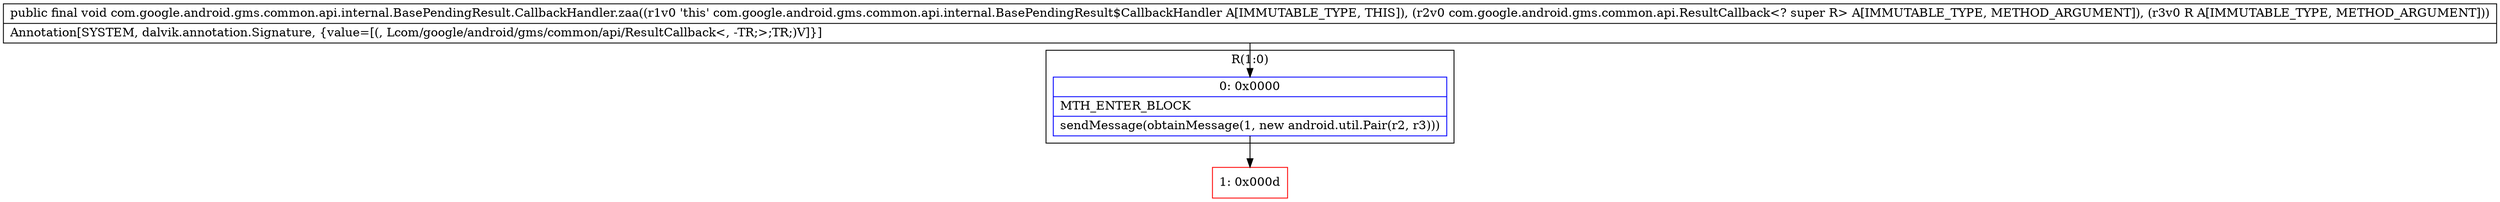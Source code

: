 digraph "CFG forcom.google.android.gms.common.api.internal.BasePendingResult.CallbackHandler.zaa(Lcom\/google\/android\/gms\/common\/api\/ResultCallback;Lcom\/google\/android\/gms\/common\/api\/Result;)V" {
subgraph cluster_Region_209303143 {
label = "R(1:0)";
node [shape=record,color=blue];
Node_0 [shape=record,label="{0\:\ 0x0000|MTH_ENTER_BLOCK\l|sendMessage(obtainMessage(1, new android.util.Pair(r2, r3)))\l}"];
}
Node_1 [shape=record,color=red,label="{1\:\ 0x000d}"];
MethodNode[shape=record,label="{public final void com.google.android.gms.common.api.internal.BasePendingResult.CallbackHandler.zaa((r1v0 'this' com.google.android.gms.common.api.internal.BasePendingResult$CallbackHandler A[IMMUTABLE_TYPE, THIS]), (r2v0 com.google.android.gms.common.api.ResultCallback\<? super R\> A[IMMUTABLE_TYPE, METHOD_ARGUMENT]), (r3v0 R A[IMMUTABLE_TYPE, METHOD_ARGUMENT]))  | Annotation[SYSTEM, dalvik.annotation.Signature, \{value=[(, Lcom\/google\/android\/gms\/common\/api\/ResultCallback\<, \-TR;\>;TR;)V]\}]\l}"];
MethodNode -> Node_0;
Node_0 -> Node_1;
}

